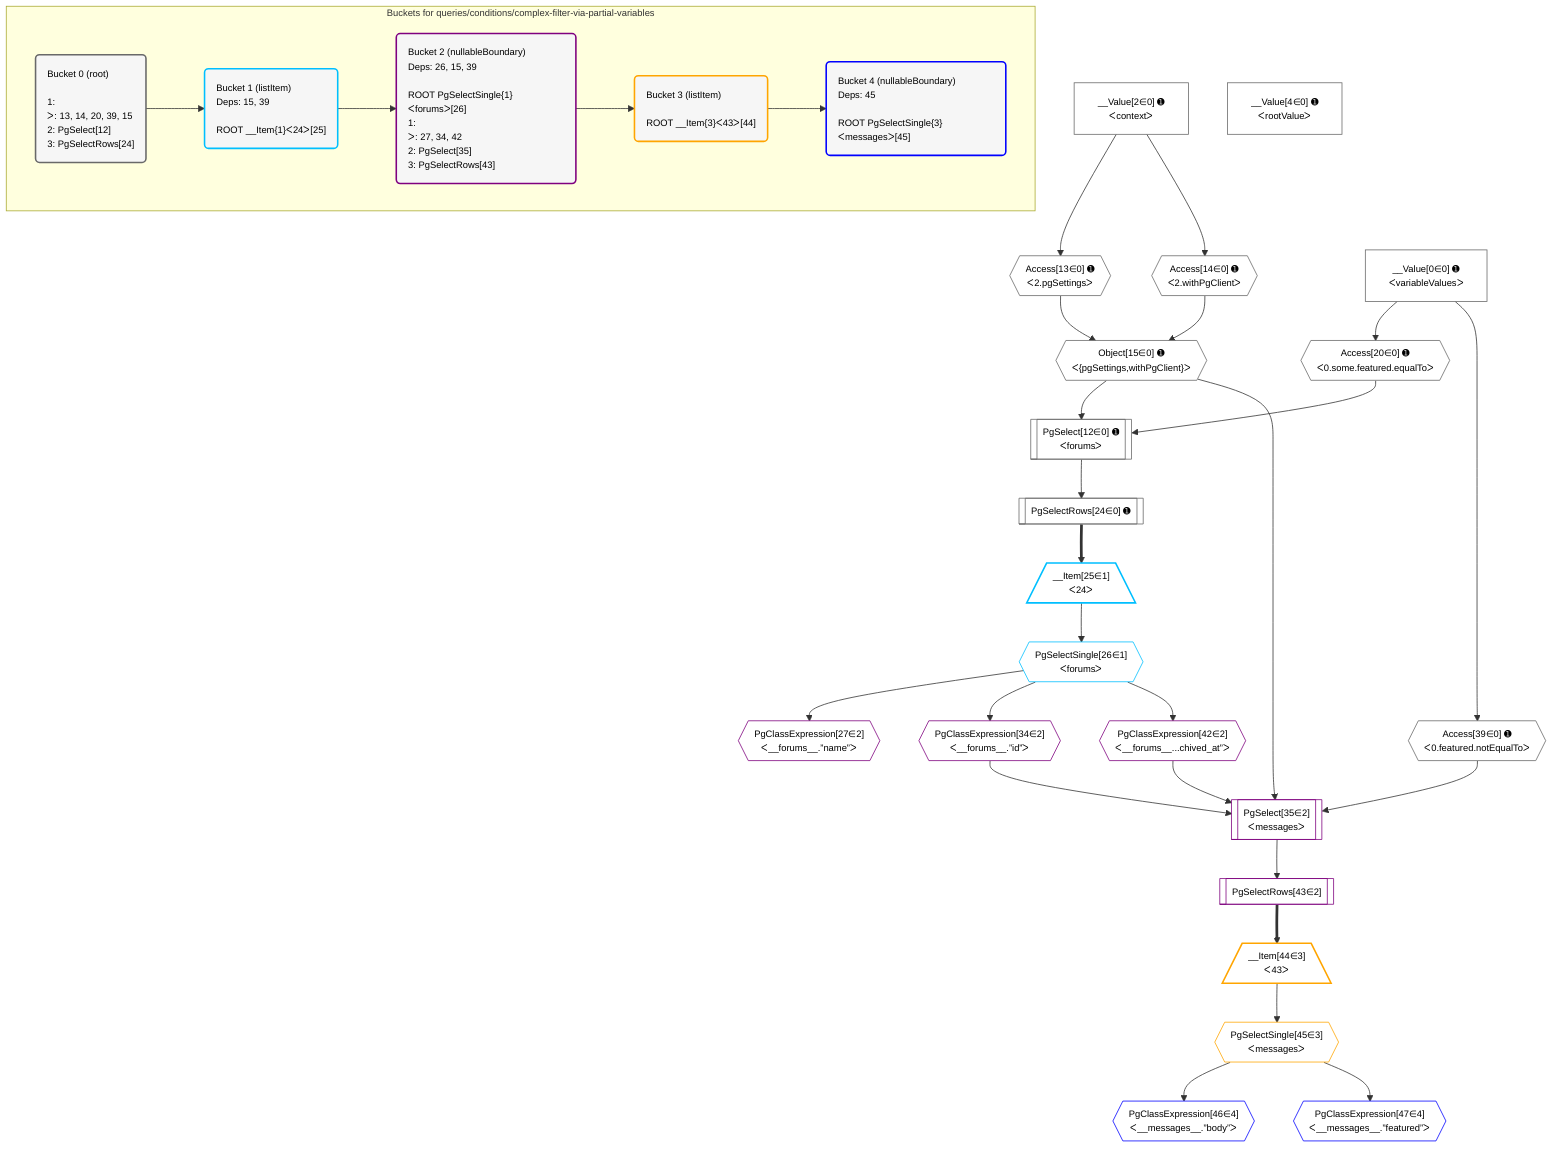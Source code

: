 %%{init: {'themeVariables': { 'fontSize': '12px'}}}%%
graph TD
    classDef path fill:#eee,stroke:#000,color:#000
    classDef plan fill:#fff,stroke-width:1px,color:#000
    classDef itemplan fill:#fff,stroke-width:2px,color:#000
    classDef unbatchedplan fill:#dff,stroke-width:1px,color:#000
    classDef sideeffectplan fill:#fcc,stroke-width:2px,color:#000
    classDef bucket fill:#f6f6f6,color:#000,stroke-width:2px,text-align:left


    %% plan dependencies
    PgSelect12[["PgSelect[12∈0] ➊<br />ᐸforumsᐳ"]]:::plan
    Object15{{"Object[15∈0] ➊<br />ᐸ{pgSettings,withPgClient}ᐳ"}}:::plan
    Access20{{"Access[20∈0] ➊<br />ᐸ0.some.featured.equalToᐳ"}}:::plan
    Object15 & Access20 --> PgSelect12
    Access13{{"Access[13∈0] ➊<br />ᐸ2.pgSettingsᐳ"}}:::plan
    Access14{{"Access[14∈0] ➊<br />ᐸ2.withPgClientᐳ"}}:::plan
    Access13 & Access14 --> Object15
    __Value2["__Value[2∈0] ➊<br />ᐸcontextᐳ"]:::plan
    __Value2 --> Access13
    __Value2 --> Access14
    __Value0["__Value[0∈0] ➊<br />ᐸvariableValuesᐳ"]:::plan
    __Value0 --> Access20
    PgSelectRows24[["PgSelectRows[24∈0] ➊"]]:::plan
    PgSelect12 --> PgSelectRows24
    Access39{{"Access[39∈0] ➊<br />ᐸ0.featured.notEqualToᐳ"}}:::plan
    __Value0 --> Access39
    __Value4["__Value[4∈0] ➊<br />ᐸrootValueᐳ"]:::plan
    __Item25[/"__Item[25∈1]<br />ᐸ24ᐳ"\]:::itemplan
    PgSelectRows24 ==> __Item25
    PgSelectSingle26{{"PgSelectSingle[26∈1]<br />ᐸforumsᐳ"}}:::plan
    __Item25 --> PgSelectSingle26
    PgSelect35[["PgSelect[35∈2]<br />ᐸmessagesᐳ"]]:::plan
    PgClassExpression34{{"PgClassExpression[34∈2]<br />ᐸ__forums__.”id”ᐳ"}}:::plan
    PgClassExpression42{{"PgClassExpression[42∈2]<br />ᐸ__forums__...chived_at”ᐳ"}}:::plan
    Object15 & PgClassExpression34 & Access39 & PgClassExpression42 --> PgSelect35
    PgClassExpression27{{"PgClassExpression[27∈2]<br />ᐸ__forums__.”name”ᐳ"}}:::plan
    PgSelectSingle26 --> PgClassExpression27
    PgSelectSingle26 --> PgClassExpression34
    PgSelectSingle26 --> PgClassExpression42
    PgSelectRows43[["PgSelectRows[43∈2]"]]:::plan
    PgSelect35 --> PgSelectRows43
    __Item44[/"__Item[44∈3]<br />ᐸ43ᐳ"\]:::itemplan
    PgSelectRows43 ==> __Item44
    PgSelectSingle45{{"PgSelectSingle[45∈3]<br />ᐸmessagesᐳ"}}:::plan
    __Item44 --> PgSelectSingle45
    PgClassExpression46{{"PgClassExpression[46∈4]<br />ᐸ__messages__.”body”ᐳ"}}:::plan
    PgSelectSingle45 --> PgClassExpression46
    PgClassExpression47{{"PgClassExpression[47∈4]<br />ᐸ__messages__.”featured”ᐳ"}}:::plan
    PgSelectSingle45 --> PgClassExpression47

    %% define steps

    subgraph "Buckets for queries/conditions/complex-filter-via-partial-variables"
    Bucket0("Bucket 0 (root)<br /><br />1: <br />ᐳ: 13, 14, 20, 39, 15<br />2: PgSelect[12]<br />3: PgSelectRows[24]"):::bucket
    classDef bucket0 stroke:#696969
    class Bucket0,__Value0,__Value2,__Value4,PgSelect12,Access13,Access14,Object15,Access20,PgSelectRows24,Access39 bucket0
    Bucket1("Bucket 1 (listItem)<br />Deps: 15, 39<br /><br />ROOT __Item{1}ᐸ24ᐳ[25]"):::bucket
    classDef bucket1 stroke:#00bfff
    class Bucket1,__Item25,PgSelectSingle26 bucket1
    Bucket2("Bucket 2 (nullableBoundary)<br />Deps: 26, 15, 39<br /><br />ROOT PgSelectSingle{1}ᐸforumsᐳ[26]<br />1: <br />ᐳ: 27, 34, 42<br />2: PgSelect[35]<br />3: PgSelectRows[43]"):::bucket
    classDef bucket2 stroke:#7f007f
    class Bucket2,PgClassExpression27,PgClassExpression34,PgSelect35,PgClassExpression42,PgSelectRows43 bucket2
    Bucket3("Bucket 3 (listItem)<br /><br />ROOT __Item{3}ᐸ43ᐳ[44]"):::bucket
    classDef bucket3 stroke:#ffa500
    class Bucket3,__Item44,PgSelectSingle45 bucket3
    Bucket4("Bucket 4 (nullableBoundary)<br />Deps: 45<br /><br />ROOT PgSelectSingle{3}ᐸmessagesᐳ[45]"):::bucket
    classDef bucket4 stroke:#0000ff
    class Bucket4,PgClassExpression46,PgClassExpression47 bucket4
    Bucket0 --> Bucket1
    Bucket1 --> Bucket2
    Bucket2 --> Bucket3
    Bucket3 --> Bucket4
    end